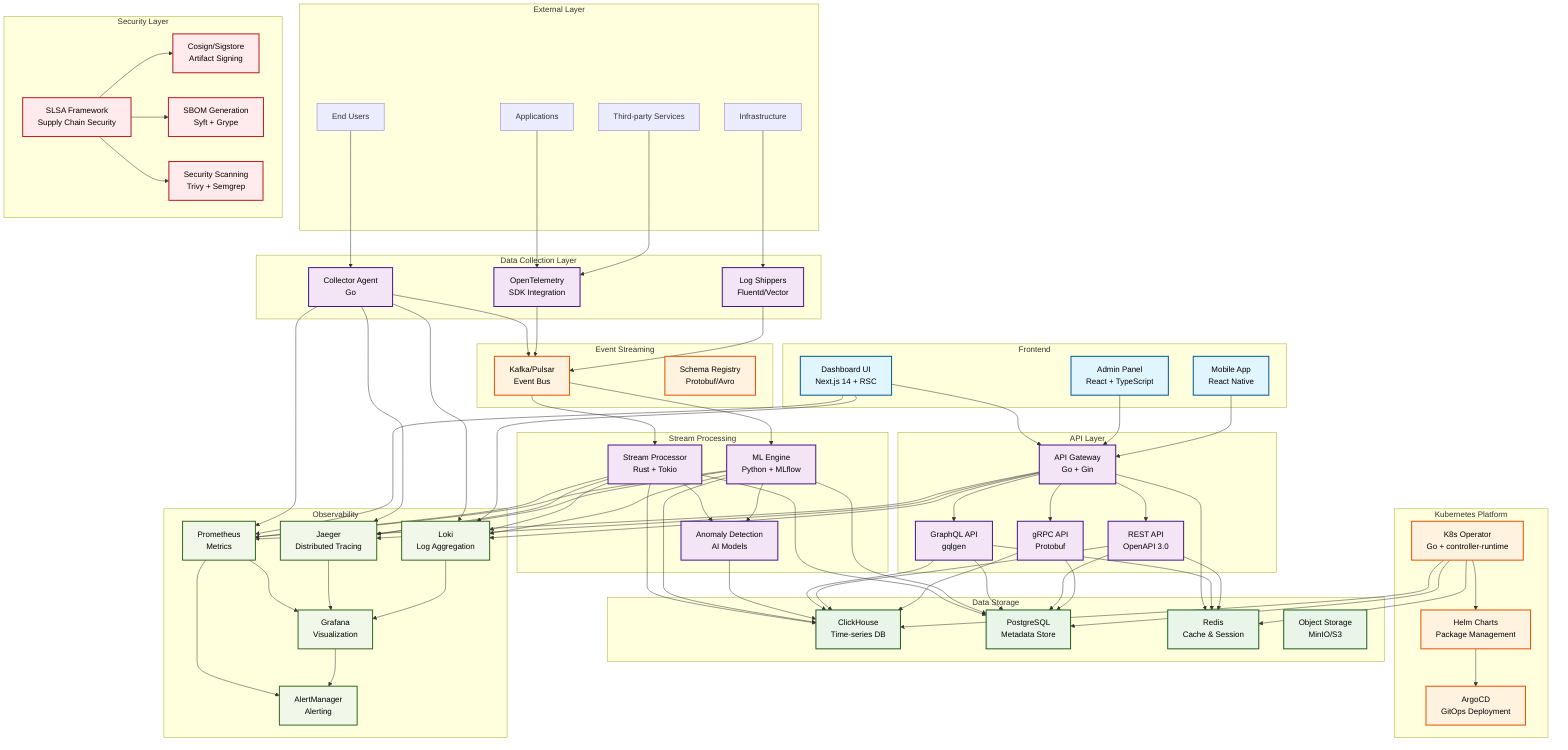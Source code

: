 graph TB
    %% External Users and Data Sources
    subgraph "External Layer"
        A[End Users]
        B[Applications]
        C[Infrastructure]
        D[Third-party Services]
    end
    
    %% Data Collection Layer
    subgraph "Data Collection Layer"
        E[Collector Agent<br/>Go]
        F[OpenTelemetry<br/>SDK Integration]
        G[Log Shippers<br/>Fluentd/Vector]
    end
    
    %% Message Streaming Layer
    subgraph "Event Streaming"
        H[Kafka/Pulsar<br/>Event Bus]
        I[Schema Registry<br/>Protobuf/Avro]
    end
    
    %% Processing Layer
    subgraph "Stream Processing"
        J[Stream Processor<br/>Rust + Tokio]
        K[ML Engine<br/>Python + MLflow]
        L[Anomaly Detection<br/>AI Models]
    end
    
    %% API Gateway Layer
    subgraph "API Layer"
        M[API Gateway<br/>Go + Gin]
        N[GraphQL API<br/>gqlgen]
        O[REST API<br/>OpenAPI 3.0]
        P[gRPC API<br/>Protobuf]
    end
    
    %% Data Storage Layer
    subgraph "Data Storage"
        Q[ClickHouse<br/>Time-series DB]
        R[PostgreSQL<br/>Metadata Store]
        S[Redis<br/>Cache & Session]
        T[Object Storage<br/>MinIO/S3]
    end
    
    %% Frontend Layer
    subgraph "Frontend"
        U[Dashboard UI<br/>Next.js 14 + RSC]
        V[Admin Panel<br/>React + TypeScript]
        W[Mobile App<br/>React Native]
    end
    
    %% Kubernetes Orchestration
    subgraph "Kubernetes Platform"
        X[K8s Operator<br/>Go + controller-runtime]
        Y[Helm Charts<br/>Package Management]
        Z[ArgoCD<br/>GitOps Deployment]
    end
    
    %% Observability Stack
    subgraph "Observability"
        AA[Prometheus<br/>Metrics]
        BB[Jaeger<br/>Distributed Tracing]
        CC[Grafana<br/>Visualization]
        DD[Loki<br/>Log Aggregation]
        EE[AlertManager<br/>Alerting]
    end
    
    %% Security & Supply Chain
    subgraph "Security Layer"
        FF[SLSA Framework<br/>Supply Chain Security]
        GG[Cosign/Sigstore<br/>Artifact Signing]
        HH[SBOM Generation<br/>Syft + Grype]
        II[Security Scanning<br/>Trivy + Semgrep]
    end
    
    %% Data Flow Connections
    A --> E
    B --> F
    C --> G
    D --> F
    
    E --> H
    F --> H
    G --> H
    
    H --> J
    H --> K
    J --> L
    K --> L
    
    J --> Q
    K --> Q
    L --> Q
    J --> R
    K --> R
    
    M --> N
    M --> O
    M --> P
    N --> Q
    O --> Q
    P --> Q
    N --> R
    O --> R
    P --> R
    
    M --> S
    N --> S
    O --> S
    
    U --> M
    V --> M
    W --> M
    
    X --> Y
    Y --> Z
    X --> Q
    X --> R
    X --> S
    
    %% Observability connections
    E --> AA
    J --> AA
    K --> AA
    M --> AA
    U --> AA
    
    E --> BB
    J --> BB
    K --> BB
    M --> BB
    
    E --> DD
    J --> DD
    K --> DD
    M --> DD
    U --> DD
    
    AA --> CC
    BB --> CC
    DD --> CC
    
    AA --> EE
    CC --> EE
    
    %% Security connections
    FF --> GG
    FF --> HH
    FF --> II
    
    %% Styling
    classDef frontend fill:#e1f5fe,stroke:#01579b,stroke-width:2px,color:#000
    classDef backend fill:#f3e5f5,stroke:#4a148c,stroke-width:2px,color:#000
    classDef data fill:#e8f5e8,stroke:#1b5e20,stroke-width:2px,color:#000
    classDef infra fill:#fff3e0,stroke:#e65100,stroke-width:2px,color:#000
    classDef security fill:#ffebee,stroke:#b71c1c,stroke-width:2px,color:#000
    classDef observability fill:#f1f8e9,stroke:#33691e,stroke-width:2px,color:#000
    
    class U,V,W frontend
    class E,F,G,J,K,L,M,N,O,P backend
    class Q,R,S,T data
    class X,Y,Z,H,I infra
    class FF,GG,HH,II security
    class AA,BB,CC,DD,EE observability
